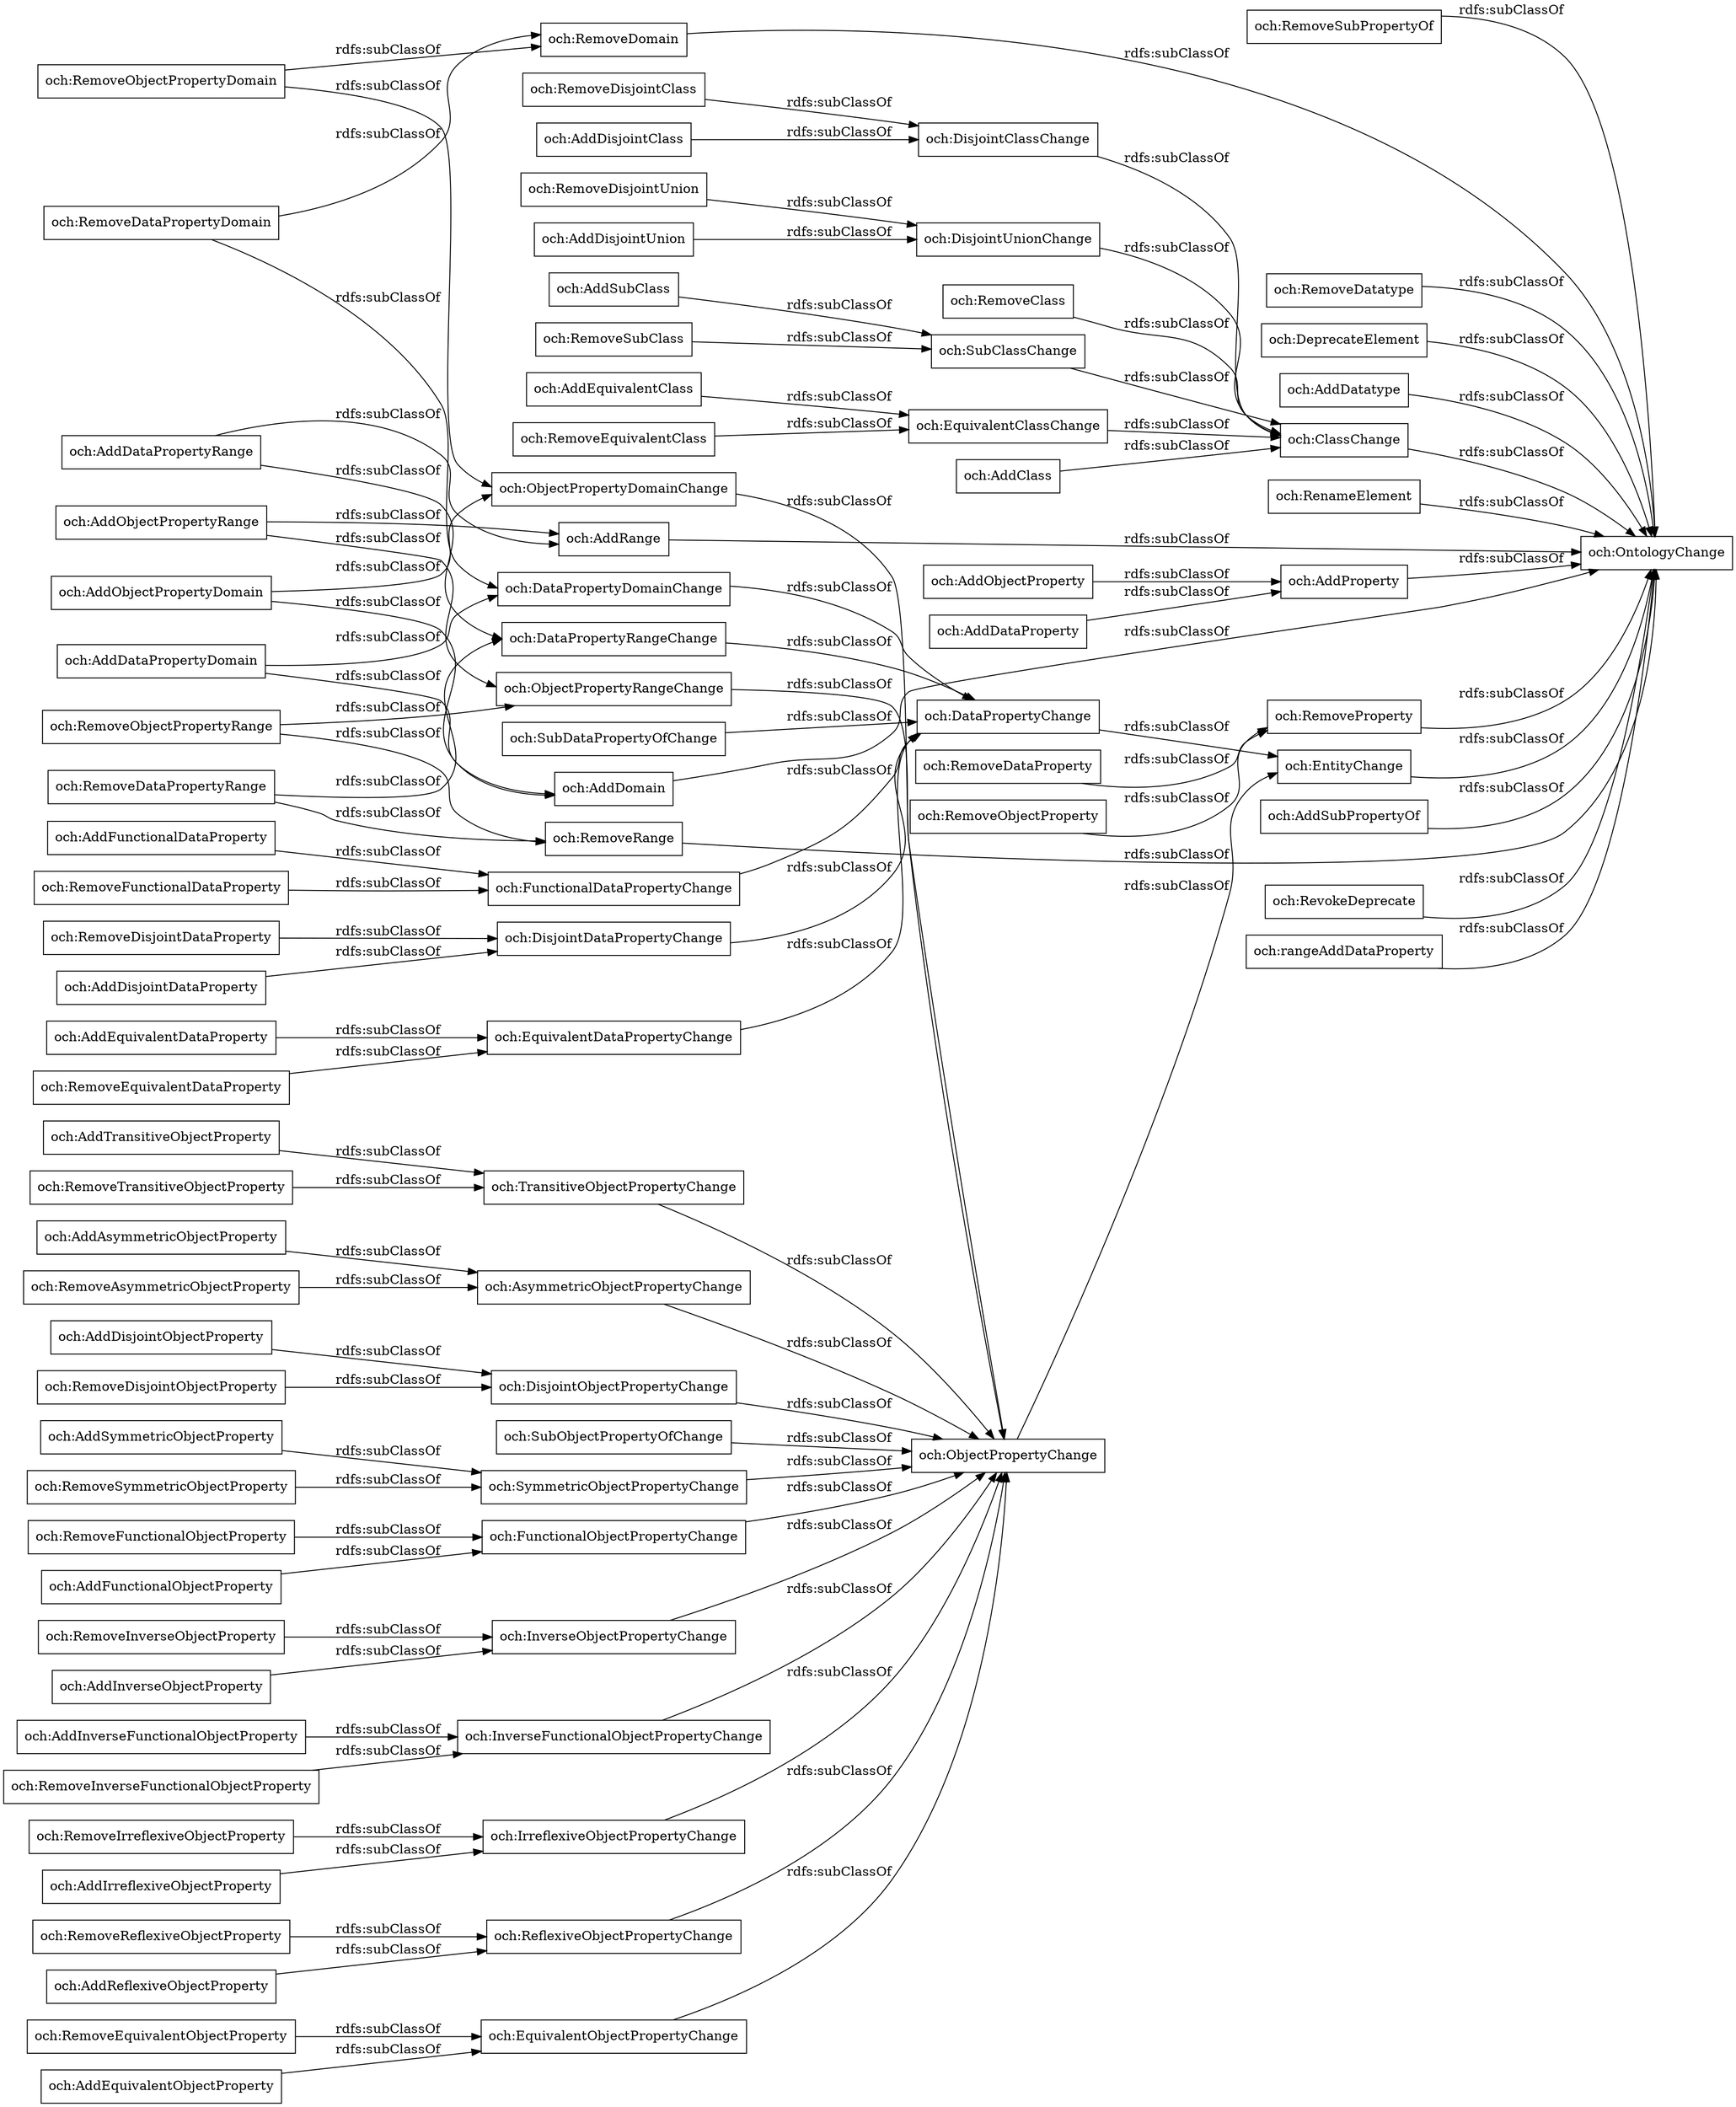 digraph ar2dtool_diagram { 
rankdir=LR;
size="1000"
node [shape = rectangle, color="black"]; "och:TransitiveObjectPropertyChange" "och:RemoveObjectPropertyDomain" "och:DataPropertyChange" "och:RemoveSubPropertyOf" "och:RemoveDomain" "och:RemoveDisjointClass" "och:RemoveDataProperty" "och:AddAsymmetricObjectProperty" "och:ObjectPropertyChange" "och:RemoveEquivalentObjectProperty" "och:AddTransitiveObjectProperty" "och:AsymmetricObjectPropertyChange" "och:RemoveDisjointDataProperty" "och:AddSymmetricObjectProperty" "och:DataPropertyDomainChange" "och:AddEquivalentClass" "och:FunctionalDataPropertyChange" "och:RemoveDataPropertyDomain" "och:RemoveDatatype" "och:AddSubClass" "och:DisjointObjectPropertyChange" "och:ObjectPropertyDomainChange" "och:AddDataPropertyRange" "och:DisjointClassChange" "och:DeprecateElement" "och:SymmetricObjectPropertyChange" "och:RemoveInverseObjectProperty" "och:RemoveFunctionalObjectProperty" "och:SubDataPropertyOfChange" "och:AddObjectPropertyDomain" "och:RemoveDisjointUnion" "och:OntologyChange" "och:DisjointUnionChange" "och:AddDatatype" "och:DisjointDataPropertyChange" "och:SubObjectPropertyOfChange" "och:ClassChange" "och:AddDisjointClass" "och:RemoveObjectPropertyRange" "och:FunctionalObjectPropertyChange" "och:AddFunctionalDataProperty" "och:AddDisjointDataProperty" "och:AddInverseObjectProperty" "och:RemoveTransitiveObjectProperty" "och:RemoveDataPropertyRange" "och:RemoveSymmetricObjectProperty" "och:RemoveAsymmetricObjectProperty" "och:AddDisjointObjectProperty" "och:InverseObjectPropertyChange" "och:RenameElement" "och:RemoveEquivalentClass" "och:AddRange" "och:AddProperty" "och:AddInverseFunctionalObjectProperty" "och:AddDomain" "och:RemoveRange" "och:AddObjectProperty" "och:InverseFunctionalObjectPropertyChange" "och:RemoveProperty" "och:AddEquivalentDataProperty" "och:RemoveSubClass" "och:AddSubPropertyOf" "och:AddFunctionalObjectProperty" "och:RemoveIrreflexiveObjectProperty" "och:AddObjectPropertyRange" "och:RemoveInverseFunctionalObjectProperty" "och:DataPropertyRangeChange" "och:ObjectPropertyRangeChange" "och:RemoveObjectProperty" "och:RemoveClass" "och:AddDataPropertyDomain" "och:IrreflexiveObjectPropertyChange" "och:SubClassChange" "och:AddEquivalentObjectProperty" "och:EntityChange" "och:ReflexiveObjectPropertyChange" "och:RemoveReflexiveObjectProperty" "och:AddIrreflexiveObjectProperty" "och:AddReflexiveObjectProperty" "och:RemoveFunctionalDataProperty" "och:AddDataProperty" "och:EquivalentObjectPropertyChange" "och:RevokeDeprecate" "och:AddDisjointUnion" "och:EquivalentDataPropertyChange" "och:RemoveEquivalentDataProperty" "och:RemoveDisjointObjectProperty" "och:EquivalentClassChange" "och:AddClass" ; /*classes style*/
	"och:DataPropertyDomainChange" -> "och:DataPropertyChange" [ label = "rdfs:subClassOf" ];
	"och:IrreflexiveObjectPropertyChange" -> "och:ObjectPropertyChange" [ label = "rdfs:subClassOf" ];
	"och:RemoveReflexiveObjectProperty" -> "och:ReflexiveObjectPropertyChange" [ label = "rdfs:subClassOf" ];
	"och:SubClassChange" -> "och:ClassChange" [ label = "rdfs:subClassOf" ];
	"och:RemoveDisjointUnion" -> "och:DisjointUnionChange" [ label = "rdfs:subClassOf" ];
	"och:AddDomain" -> "och:OntologyChange" [ label = "rdfs:subClassOf" ];
	"och:rangeAddDataProperty" -> "och:OntologyChange" [ label = "rdfs:subClassOf" ];
	"och:AddSubPropertyOf" -> "och:OntologyChange" [ label = "rdfs:subClassOf" ];
	"och:AddRange" -> "och:OntologyChange" [ label = "rdfs:subClassOf" ];
	"och:AddEquivalentDataProperty" -> "och:EquivalentDataPropertyChange" [ label = "rdfs:subClassOf" ];
	"och:RemoveEquivalentClass" -> "och:EquivalentClassChange" [ label = "rdfs:subClassOf" ];
	"och:RemoveProperty" -> "och:OntologyChange" [ label = "rdfs:subClassOf" ];
	"och:RemoveInverseObjectProperty" -> "och:InverseObjectPropertyChange" [ label = "rdfs:subClassOf" ];
	"och:EquivalentObjectPropertyChange" -> "och:ObjectPropertyChange" [ label = "rdfs:subClassOf" ];
	"och:RemoveSubPropertyOf" -> "och:OntologyChange" [ label = "rdfs:subClassOf" ];
	"och:RemoveDatatype" -> "och:OntologyChange" [ label = "rdfs:subClassOf" ];
	"och:RemoveEquivalentObjectProperty" -> "och:EquivalentObjectPropertyChange" [ label = "rdfs:subClassOf" ];
	"och:DataPropertyChange" -> "och:EntityChange" [ label = "rdfs:subClassOf" ];
	"och:DeprecateElement" -> "och:OntologyChange" [ label = "rdfs:subClassOf" ];
	"och:AddDisjointObjectProperty" -> "och:DisjointObjectPropertyChange" [ label = "rdfs:subClassOf" ];
	"och:RemoveObjectPropertyDomain" -> "och:RemoveDomain" [ label = "rdfs:subClassOf" ];
	"och:RemoveObjectPropertyDomain" -> "och:ObjectPropertyDomainChange" [ label = "rdfs:subClassOf" ];
	"och:RemoveRange" -> "och:OntologyChange" [ label = "rdfs:subClassOf" ];
	"och:SymmetricObjectPropertyChange" -> "och:ObjectPropertyChange" [ label = "rdfs:subClassOf" ];
	"och:AsymmetricObjectPropertyChange" -> "och:ObjectPropertyChange" [ label = "rdfs:subClassOf" ];
	"och:DisjointDataPropertyChange" -> "och:DataPropertyChange" [ label = "rdfs:subClassOf" ];
	"och:RemoveIrreflexiveObjectProperty" -> "och:IrreflexiveObjectPropertyChange" [ label = "rdfs:subClassOf" ];
	"och:RemoveDisjointObjectProperty" -> "och:DisjointObjectPropertyChange" [ label = "rdfs:subClassOf" ];
	"och:RemoveAsymmetricObjectProperty" -> "och:AsymmetricObjectPropertyChange" [ label = "rdfs:subClassOf" ];
	"och:AddDatatype" -> "och:OntologyChange" [ label = "rdfs:subClassOf" ];
	"och:RemoveFunctionalObjectProperty" -> "och:FunctionalObjectPropertyChange" [ label = "rdfs:subClassOf" ];
	"och:RevokeDeprecate" -> "och:OntologyChange" [ label = "rdfs:subClassOf" ];
	"och:EquivalentDataPropertyChange" -> "och:DataPropertyChange" [ label = "rdfs:subClassOf" ];
	"och:AddTransitiveObjectProperty" -> "och:TransitiveObjectPropertyChange" [ label = "rdfs:subClassOf" ];
	"och:EquivalentClassChange" -> "och:ClassChange" [ label = "rdfs:subClassOf" ];
	"och:ObjectPropertyChange" -> "och:EntityChange" [ label = "rdfs:subClassOf" ];
	"och:RemoveInverseFunctionalObjectProperty" -> "och:InverseFunctionalObjectPropertyChange" [ label = "rdfs:subClassOf" ];
	"och:RemoveSubClass" -> "och:SubClassChange" [ label = "rdfs:subClassOf" ];
	"och:AddDisjointDataProperty" -> "och:DisjointDataPropertyChange" [ label = "rdfs:subClassOf" ];
	"och:AddDataPropertyDomain" -> "och:DataPropertyDomainChange" [ label = "rdfs:subClassOf" ];
	"och:AddDataPropertyDomain" -> "och:AddDomain" [ label = "rdfs:subClassOf" ];
	"och:AddClass" -> "och:ClassChange" [ label = "rdfs:subClassOf" ];
	"och:DisjointObjectPropertyChange" -> "och:ObjectPropertyChange" [ label = "rdfs:subClassOf" ];
	"och:RemoveObjectProperty" -> "och:RemoveProperty" [ label = "rdfs:subClassOf" ];
	"och:AddObjectProperty" -> "och:AddProperty" [ label = "rdfs:subClassOf" ];
	"och:ReflexiveObjectPropertyChange" -> "och:ObjectPropertyChange" [ label = "rdfs:subClassOf" ];
	"och:AddDataPropertyRange" -> "och:DataPropertyRangeChange" [ label = "rdfs:subClassOf" ];
	"och:AddDataPropertyRange" -> "och:AddRange" [ label = "rdfs:subClassOf" ];
	"och:AddProperty" -> "och:OntologyChange" [ label = "rdfs:subClassOf" ];
	"och:RemoveDomain" -> "och:OntologyChange" [ label = "rdfs:subClassOf" ];
	"och:ClassChange" -> "och:OntologyChange" [ label = "rdfs:subClassOf" ];
	"och:SubObjectPropertyOfChange" -> "och:ObjectPropertyChange" [ label = "rdfs:subClassOf" ];
	"och:RemoveDataPropertyDomain" -> "och:RemoveDomain" [ label = "rdfs:subClassOf" ];
	"och:RemoveDataPropertyDomain" -> "och:DataPropertyDomainChange" [ label = "rdfs:subClassOf" ];
	"och:AddDisjointClass" -> "och:DisjointClassChange" [ label = "rdfs:subClassOf" ];
	"och:AddSubClass" -> "och:SubClassChange" [ label = "rdfs:subClassOf" ];
	"och:AddAsymmetricObjectProperty" -> "och:AsymmetricObjectPropertyChange" [ label = "rdfs:subClassOf" ];
	"och:ObjectPropertyRangeChange" -> "och:ObjectPropertyChange" [ label = "rdfs:subClassOf" ];
	"och:SubDataPropertyOfChange" -> "och:DataPropertyChange" [ label = "rdfs:subClassOf" ];
	"och:InverseFunctionalObjectPropertyChange" -> "och:ObjectPropertyChange" [ label = "rdfs:subClassOf" ];
	"och:AddEquivalentObjectProperty" -> "och:EquivalentObjectPropertyChange" [ label = "rdfs:subClassOf" ];
	"och:RemoveDisjointDataProperty" -> "och:DisjointDataPropertyChange" [ label = "rdfs:subClassOf" ];
	"och:AddInverseFunctionalObjectProperty" -> "och:InverseFunctionalObjectPropertyChange" [ label = "rdfs:subClassOf" ];
	"och:InverseObjectPropertyChange" -> "och:ObjectPropertyChange" [ label = "rdfs:subClassOf" ];
	"och:RemoveSymmetricObjectProperty" -> "och:SymmetricObjectPropertyChange" [ label = "rdfs:subClassOf" ];
	"och:TransitiveObjectPropertyChange" -> "och:ObjectPropertyChange" [ label = "rdfs:subClassOf" ];
	"och:RemoveDataProperty" -> "och:RemoveProperty" [ label = "rdfs:subClassOf" ];
	"och:AddDataProperty" -> "och:AddProperty" [ label = "rdfs:subClassOf" ];
	"och:AddSymmetricObjectProperty" -> "och:SymmetricObjectPropertyChange" [ label = "rdfs:subClassOf" ];
	"och:AddReflexiveObjectProperty" -> "och:ReflexiveObjectPropertyChange" [ label = "rdfs:subClassOf" ];
	"och:AddObjectPropertyRange" -> "och:ObjectPropertyRangeChange" [ label = "rdfs:subClassOf" ];
	"och:AddObjectPropertyRange" -> "och:AddRange" [ label = "rdfs:subClassOf" ];
	"och:RemoveDataPropertyRange" -> "och:RemoveRange" [ label = "rdfs:subClassOf" ];
	"och:RemoveDataPropertyRange" -> "och:DataPropertyRangeChange" [ label = "rdfs:subClassOf" ];
	"och:RemoveTransitiveObjectProperty" -> "och:TransitiveObjectPropertyChange" [ label = "rdfs:subClassOf" ];
	"och:AddFunctionalDataProperty" -> "och:FunctionalDataPropertyChange" [ label = "rdfs:subClassOf" ];
	"och:RemoveClass" -> "och:ClassChange" [ label = "rdfs:subClassOf" ];
	"och:DisjointUnionChange" -> "och:ClassChange" [ label = "rdfs:subClassOf" ];
	"och:AddEquivalentClass" -> "och:EquivalentClassChange" [ label = "rdfs:subClassOf" ];
	"och:RemoveObjectPropertyRange" -> "och:RemoveRange" [ label = "rdfs:subClassOf" ];
	"och:RemoveObjectPropertyRange" -> "och:ObjectPropertyRangeChange" [ label = "rdfs:subClassOf" ];
	"och:ObjectPropertyDomainChange" -> "och:ObjectPropertyChange" [ label = "rdfs:subClassOf" ];
	"och:FunctionalObjectPropertyChange" -> "och:ObjectPropertyChange" [ label = "rdfs:subClassOf" ];
	"och:AddObjectPropertyDomain" -> "och:ObjectPropertyDomainChange" [ label = "rdfs:subClassOf" ];
	"och:AddObjectPropertyDomain" -> "och:AddDomain" [ label = "rdfs:subClassOf" ];
	"och:AddFunctionalObjectProperty" -> "och:FunctionalObjectPropertyChange" [ label = "rdfs:subClassOf" ];
	"och:RemoveDisjointClass" -> "och:DisjointClassChange" [ label = "rdfs:subClassOf" ];
	"och:FunctionalDataPropertyChange" -> "och:DataPropertyChange" [ label = "rdfs:subClassOf" ];
	"och:RemoveFunctionalDataProperty" -> "och:FunctionalDataPropertyChange" [ label = "rdfs:subClassOf" ];
	"och:RemoveEquivalentDataProperty" -> "och:EquivalentDataPropertyChange" [ label = "rdfs:subClassOf" ];
	"och:DisjointClassChange" -> "och:ClassChange" [ label = "rdfs:subClassOf" ];
	"och:DataPropertyRangeChange" -> "och:DataPropertyChange" [ label = "rdfs:subClassOf" ];
	"och:EntityChange" -> "och:OntologyChange" [ label = "rdfs:subClassOf" ];
	"och:AddIrreflexiveObjectProperty" -> "och:IrreflexiveObjectPropertyChange" [ label = "rdfs:subClassOf" ];
	"och:RenameElement" -> "och:OntologyChange" [ label = "rdfs:subClassOf" ];
	"och:AddDisjointUnion" -> "och:DisjointUnionChange" [ label = "rdfs:subClassOf" ];
	"och:AddInverseObjectProperty" -> "och:InverseObjectPropertyChange" [ label = "rdfs:subClassOf" ];

}
